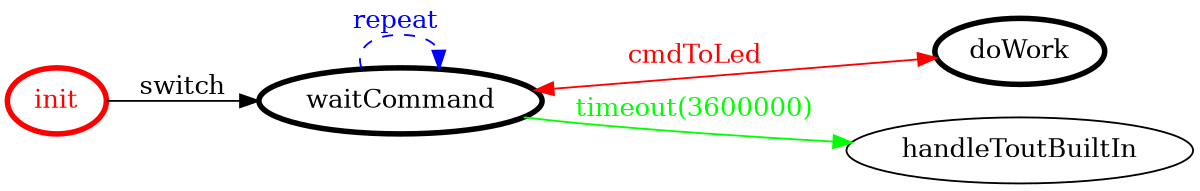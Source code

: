 /*
*
* A GraphViz DOT FSM description 
* Please use a GraphViz visualizer (like http://www.webgraphviz.com)
*  
*/

digraph finite_state_machine {
	rankdir=LR
	size="8,5"
	
	init [ color = red ][ fontcolor = red ][ penwidth = 3 ]
	doWork [ color = black ][ fontcolor = black ][ penwidth = 3 ]
	waitCommand [ color = black ][ fontcolor = black ][ penwidth = 3 ]
	
	waitCommand -> doWork [ label = "cmdToLed" ][ color = red ][ fontcolor = red ][ dir = both ]
	waitCommand -> handleToutBuiltIn [ label = "timeout(3600000)" ][ color = green ][ fontcolor = green ]
	waitCommand -> waitCommand [ label = "repeat "][ style = dashed ][ color = blue ][ fontcolor = blue ]
	init -> waitCommand [ label = "switch" ][ color = black ][ fontcolor = black ]
}
